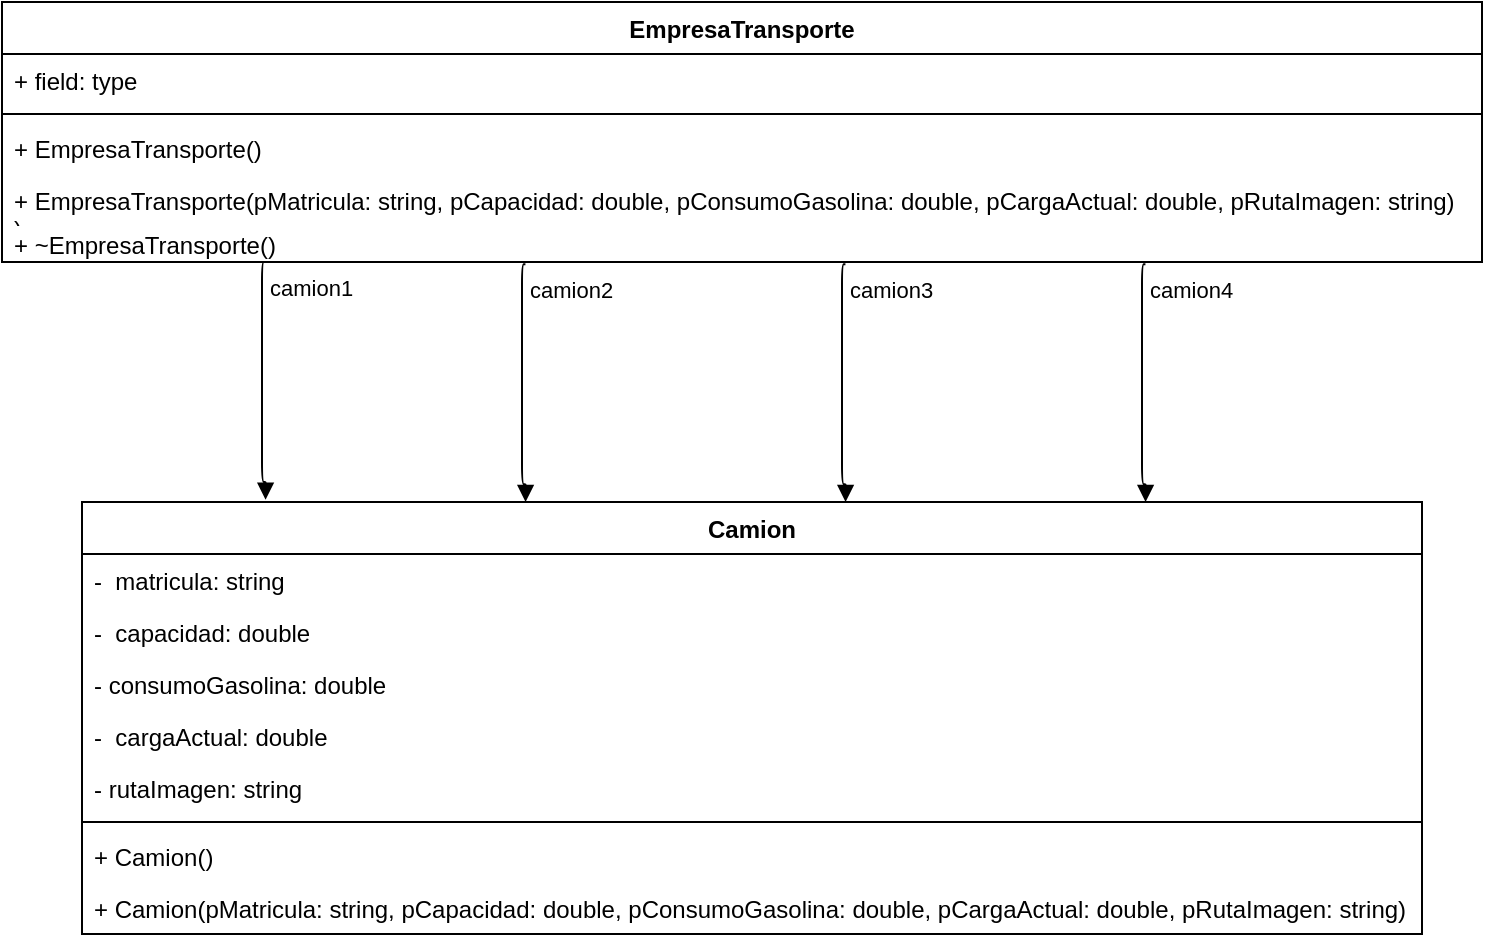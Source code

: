 <mxfile version="13.0.1" type="device"><diagram id="K8NYUZZb45n1wo0fjq6h" name="Page-1"><mxGraphModel dx="868" dy="482" grid="1" gridSize="10" guides="1" tooltips="1" connect="1" arrows="1" fold="1" page="1" pageScale="1" pageWidth="1920" pageHeight="1200" math="0" shadow="0"><root><mxCell id="0"/><mxCell id="1" parent="0"/><mxCell id="rtmycrWc0BeWezvBFUyE-5" value="EmpresaTransporte" style="swimlane;fontStyle=1;align=center;verticalAlign=top;childLayout=stackLayout;horizontal=1;startSize=26;horizontalStack=0;resizeParent=1;resizeParentMax=0;resizeLast=0;collapsible=1;marginBottom=0;" vertex="1" parent="1"><mxGeometry x="280" y="30" width="740" height="130" as="geometry"/></mxCell><mxCell id="rtmycrWc0BeWezvBFUyE-6" value="+ field: type" style="text;strokeColor=none;fillColor=none;align=left;verticalAlign=top;spacingLeft=4;spacingRight=4;overflow=hidden;rotatable=0;points=[[0,0.5],[1,0.5]];portConstraint=eastwest;" vertex="1" parent="rtmycrWc0BeWezvBFUyE-5"><mxGeometry y="26" width="740" height="26" as="geometry"/></mxCell><mxCell id="rtmycrWc0BeWezvBFUyE-7" value="" style="line;strokeWidth=1;fillColor=none;align=left;verticalAlign=middle;spacingTop=-1;spacingLeft=3;spacingRight=3;rotatable=0;labelPosition=right;points=[];portConstraint=eastwest;" vertex="1" parent="rtmycrWc0BeWezvBFUyE-5"><mxGeometry y="52" width="740" height="8" as="geometry"/></mxCell><mxCell id="rtmycrWc0BeWezvBFUyE-8" value="+ EmpresaTransporte()" style="text;strokeColor=none;fillColor=none;align=left;verticalAlign=top;spacingLeft=4;spacingRight=4;overflow=hidden;rotatable=0;points=[[0,0.5],[1,0.5]];portConstraint=eastwest;" vertex="1" parent="rtmycrWc0BeWezvBFUyE-5"><mxGeometry y="60" width="740" height="26" as="geometry"/></mxCell><mxCell id="rtmycrWc0BeWezvBFUyE-14" value="+ EmpresaTransporte(pMatricula: string, pCapacidad: double, pConsumoGasolina: double, pCargaActual: double, pRutaImagen: string)&#10;)" style="text;strokeColor=none;fillColor=none;align=left;verticalAlign=top;spacingLeft=4;spacingRight=4;overflow=hidden;rotatable=0;points=[[0,0.5],[1,0.5]];portConstraint=eastwest;" vertex="1" parent="rtmycrWc0BeWezvBFUyE-5"><mxGeometry y="86" width="740" height="22" as="geometry"/></mxCell><mxCell id="rtmycrWc0BeWezvBFUyE-17" value="+ ~EmpresaTransporte()" style="text;strokeColor=none;fillColor=none;align=left;verticalAlign=top;spacingLeft=4;spacingRight=4;overflow=hidden;rotatable=0;points=[[0,0.5],[1,0.5]];portConstraint=eastwest;" vertex="1" parent="rtmycrWc0BeWezvBFUyE-5"><mxGeometry y="108" width="740" height="22" as="geometry"/></mxCell><mxCell id="rtmycrWc0BeWezvBFUyE-1" value="Camion" style="swimlane;fontStyle=1;align=center;verticalAlign=top;childLayout=stackLayout;horizontal=1;startSize=26;horizontalStack=0;resizeParent=1;resizeParentMax=0;resizeLast=0;collapsible=1;marginBottom=0;" vertex="1" parent="1"><mxGeometry x="320" y="280" width="670" height="216" as="geometry"/></mxCell><mxCell id="rtmycrWc0BeWezvBFUyE-2" value="-  matricula: string " style="text;strokeColor=none;fillColor=none;align=left;verticalAlign=top;spacingLeft=4;spacingRight=4;overflow=hidden;rotatable=0;points=[[0,0.5],[1,0.5]];portConstraint=eastwest;" vertex="1" parent="rtmycrWc0BeWezvBFUyE-1"><mxGeometry y="26" width="670" height="26" as="geometry"/></mxCell><mxCell id="rtmycrWc0BeWezvBFUyE-9" value="-  capacidad: double" style="text;strokeColor=none;fillColor=none;align=left;verticalAlign=top;spacingLeft=4;spacingRight=4;overflow=hidden;rotatable=0;points=[[0,0.5],[1,0.5]];portConstraint=eastwest;" vertex="1" parent="rtmycrWc0BeWezvBFUyE-1"><mxGeometry y="52" width="670" height="26" as="geometry"/></mxCell><mxCell id="rtmycrWc0BeWezvBFUyE-10" value="- consumoGasolina: double" style="text;strokeColor=none;fillColor=none;align=left;verticalAlign=top;spacingLeft=4;spacingRight=4;overflow=hidden;rotatable=0;points=[[0,0.5],[1,0.5]];portConstraint=eastwest;" vertex="1" parent="rtmycrWc0BeWezvBFUyE-1"><mxGeometry y="78" width="670" height="26" as="geometry"/></mxCell><mxCell id="rtmycrWc0BeWezvBFUyE-11" value="-  cargaActual: double" style="text;strokeColor=none;fillColor=none;align=left;verticalAlign=top;spacingLeft=4;spacingRight=4;overflow=hidden;rotatable=0;points=[[0,0.5],[1,0.5]];portConstraint=eastwest;" vertex="1" parent="rtmycrWc0BeWezvBFUyE-1"><mxGeometry y="104" width="670" height="26" as="geometry"/></mxCell><mxCell id="rtmycrWc0BeWezvBFUyE-12" value="- rutaImagen: string" style="text;strokeColor=none;fillColor=none;align=left;verticalAlign=top;spacingLeft=4;spacingRight=4;overflow=hidden;rotatable=0;points=[[0,0.5],[1,0.5]];portConstraint=eastwest;" vertex="1" parent="rtmycrWc0BeWezvBFUyE-1"><mxGeometry y="130" width="670" height="26" as="geometry"/></mxCell><mxCell id="rtmycrWc0BeWezvBFUyE-3" value="" style="line;strokeWidth=1;fillColor=none;align=left;verticalAlign=middle;spacingTop=-1;spacingLeft=3;spacingRight=3;rotatable=0;labelPosition=right;points=[];portConstraint=eastwest;" vertex="1" parent="rtmycrWc0BeWezvBFUyE-1"><mxGeometry y="156" width="670" height="8" as="geometry"/></mxCell><mxCell id="rtmycrWc0BeWezvBFUyE-4" value="+ Camion()" style="text;strokeColor=none;fillColor=none;align=left;verticalAlign=top;spacingLeft=4;spacingRight=4;overflow=hidden;rotatable=0;points=[[0,0.5],[1,0.5]];portConstraint=eastwest;" vertex="1" parent="rtmycrWc0BeWezvBFUyE-1"><mxGeometry y="164" width="670" height="26" as="geometry"/></mxCell><mxCell id="rtmycrWc0BeWezvBFUyE-13" value="+ Camion(pMatricula: string, pCapacidad: double, pConsumoGasolina: double, pCargaActual: double, pRutaImagen: string)" style="text;strokeColor=none;fillColor=none;align=left;verticalAlign=top;spacingLeft=4;spacingRight=4;overflow=hidden;rotatable=0;points=[[0,0.5],[1,0.5]];portConstraint=eastwest;" vertex="1" parent="rtmycrWc0BeWezvBFUyE-1"><mxGeometry y="190" width="670" height="26" as="geometry"/></mxCell><mxCell id="rtmycrWc0BeWezvBFUyE-15" value="camion1" style="endArrow=block;endFill=1;html=1;edgeStyle=orthogonalEdgeStyle;align=left;verticalAlign=top;exitX=0.178;exitY=1;exitDx=0;exitDy=0;exitPerimeter=0;entryX=0.137;entryY=-0.005;entryDx=0;entryDy=0;entryPerimeter=0;" edge="1" parent="1" source="rtmycrWc0BeWezvBFUyE-17" target="rtmycrWc0BeWezvBFUyE-1"><mxGeometry x="-1" relative="1" as="geometry"><mxPoint x="570" y="145" as="sourcePoint"/><mxPoint x="580" y="270" as="targetPoint"/><Array as="points"><mxPoint x="410" y="160"/><mxPoint x="410" y="270"/><mxPoint x="412" y="270"/></Array></mxGeometry></mxCell><mxCell id="rtmycrWc0BeWezvBFUyE-18" value="camion2" style="endArrow=block;endFill=1;html=1;edgeStyle=orthogonalEdgeStyle;align=left;verticalAlign=top;exitX=0.178;exitY=1;exitDx=0;exitDy=0;exitPerimeter=0;entryX=0.137;entryY=-0.005;entryDx=0;entryDy=0;entryPerimeter=0;" edge="1" parent="1"><mxGeometry x="-1" relative="1" as="geometry"><mxPoint x="541.72" y="161.08" as="sourcePoint"/><mxPoint x="541.79" y="280.0" as="targetPoint"/><Array as="points"><mxPoint x="540" y="161.08"/><mxPoint x="540" y="271.08"/><mxPoint x="542" y="271.08"/></Array></mxGeometry></mxCell><mxCell id="rtmycrWc0BeWezvBFUyE-20" value="camion3" style="endArrow=block;endFill=1;html=1;edgeStyle=orthogonalEdgeStyle;align=left;verticalAlign=top;exitX=0.178;exitY=1;exitDx=0;exitDy=0;exitPerimeter=0;entryX=0.137;entryY=-0.005;entryDx=0;entryDy=0;entryPerimeter=0;" edge="1" parent="1"><mxGeometry x="-1" relative="1" as="geometry"><mxPoint x="701.72" y="161.08" as="sourcePoint"/><mxPoint x="701.79" y="280.0" as="targetPoint"/><Array as="points"><mxPoint x="700" y="161.08"/><mxPoint x="700" y="271.08"/><mxPoint x="702" y="271.08"/></Array></mxGeometry></mxCell><mxCell id="rtmycrWc0BeWezvBFUyE-22" value="camion4" style="endArrow=block;endFill=1;html=1;edgeStyle=orthogonalEdgeStyle;align=left;verticalAlign=top;exitX=0.178;exitY=1;exitDx=0;exitDy=0;exitPerimeter=0;entryX=0.137;entryY=-0.005;entryDx=0;entryDy=0;entryPerimeter=0;" edge="1" parent="1"><mxGeometry x="-1" relative="1" as="geometry"><mxPoint x="851.72" y="161.08" as="sourcePoint"/><mxPoint x="851.79" y="280.0" as="targetPoint"/><Array as="points"><mxPoint x="850" y="161.08"/><mxPoint x="850" y="271.08"/><mxPoint x="852" y="271.08"/></Array></mxGeometry></mxCell></root></mxGraphModel></diagram></mxfile>